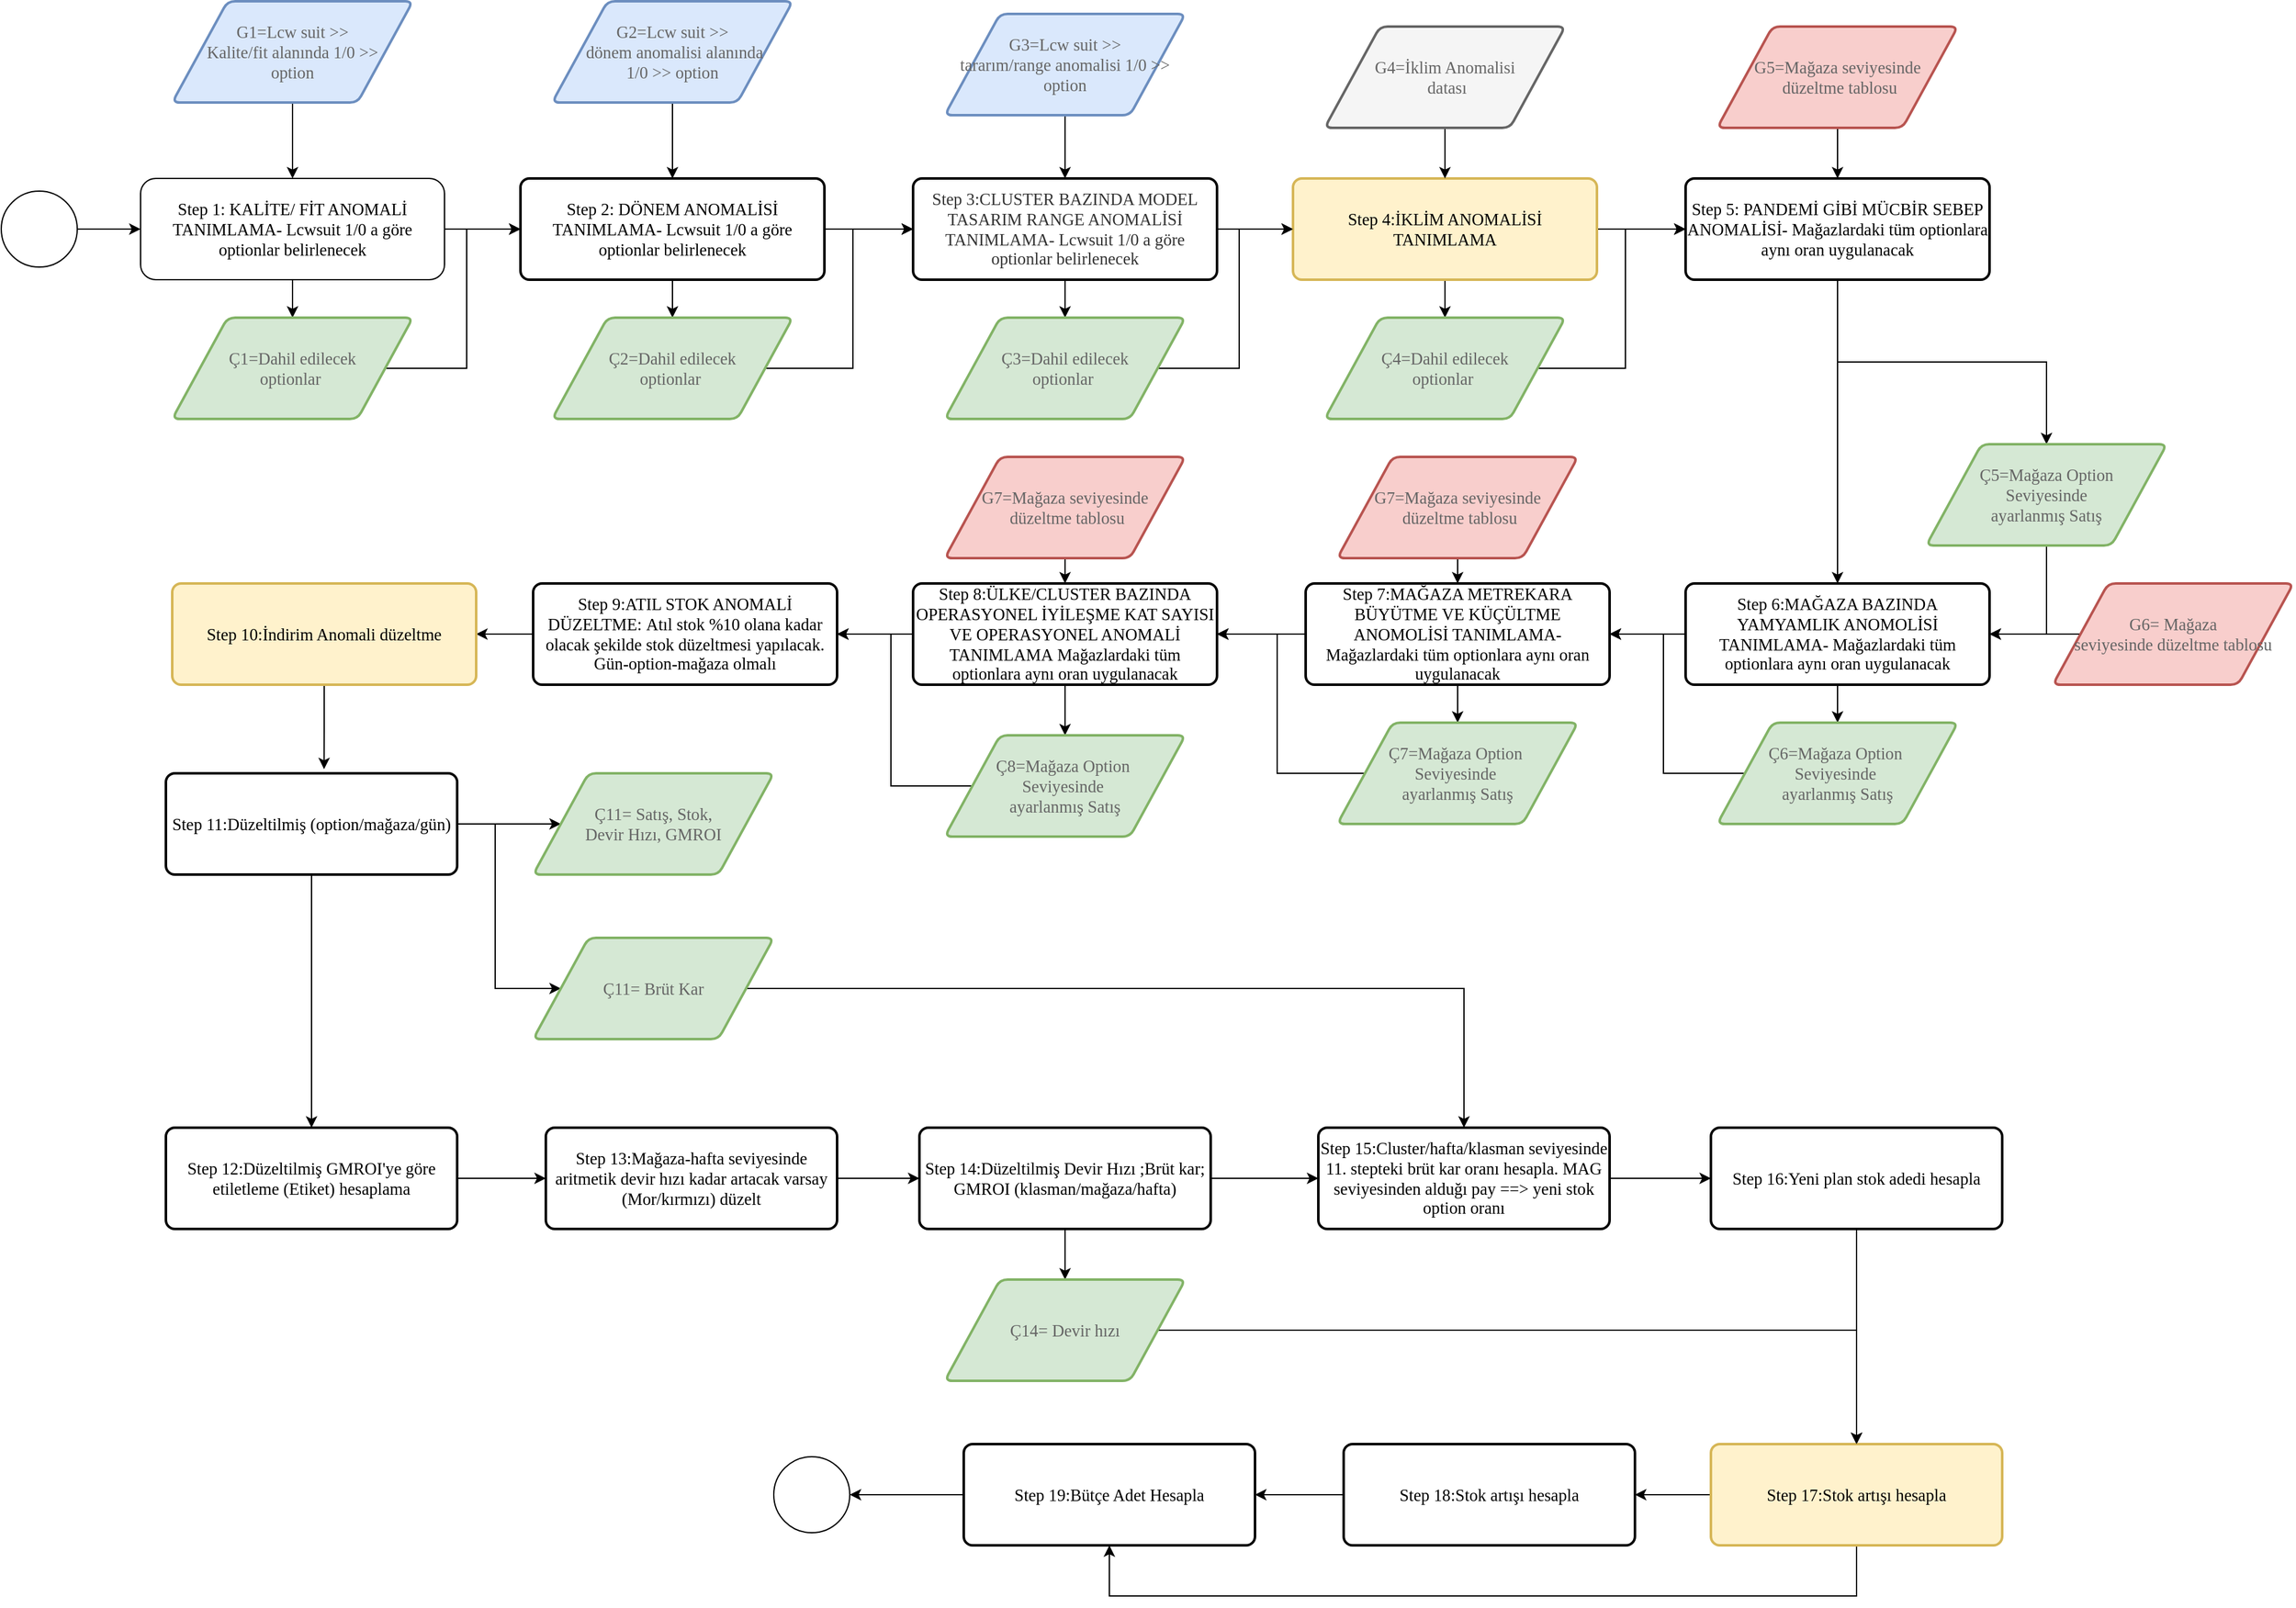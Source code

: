 <mxfile version="14.6.13" type="github">
  <diagram id="C5RBs43oDa-KdzZeNtuy" name="Page-1">
    <mxGraphModel dx="2370" dy="1270" grid="1" gridSize="10" guides="1" tooltips="1" connect="1" arrows="1" fold="1" page="1" pageScale="1" pageWidth="2200" pageHeight="1654" math="0" shadow="0">
      <root>
        <mxCell id="WIyWlLk6GJQsqaUBKTNV-0" />
        <mxCell id="WIyWlLk6GJQsqaUBKTNV-1" parent="WIyWlLk6GJQsqaUBKTNV-0" />
        <mxCell id="pCL9zzbg78--t3BGr4n--24" style="edgeStyle=orthogonalEdgeStyle;rounded=0;orthogonalLoop=1;jettySize=auto;html=1;" edge="1" parent="WIyWlLk6GJQsqaUBKTNV-1" source="WIyWlLk6GJQsqaUBKTNV-3" target="pCL9zzbg78--t3BGr4n--22">
          <mxGeometry relative="1" as="geometry" />
        </mxCell>
        <mxCell id="WIyWlLk6GJQsqaUBKTNV-3" value="&lt;span style=&quot;background-color: rgb(255 , 255 , 255)&quot;&gt;&lt;span style=&quot;font-family: &amp;#34;lt_regular&amp;#34; ; font-size: 10pt&quot;&gt;Step 1: KALİTE/ FİT ANOMALİ TANIMLAMA-&lt;/span&gt;&lt;span style=&quot;font-family: &amp;#34;noto_regular&amp;#34; ; font-size: 10pt&quot;&gt; Lcwsuit 1/0 a göre optionlar belirlenecek&lt;/span&gt;&lt;/span&gt;" style="rounded=1;whiteSpace=wrap;html=1;fontSize=12;glass=0;strokeWidth=1;shadow=0;" parent="WIyWlLk6GJQsqaUBKTNV-1" vertex="1">
          <mxGeometry x="120" y="160" width="240" height="80" as="geometry" />
        </mxCell>
        <mxCell id="pCL9zzbg78--t3BGr4n--32" style="edgeStyle=orthogonalEdgeStyle;rounded=0;orthogonalLoop=1;jettySize=auto;html=1;" edge="1" parent="WIyWlLk6GJQsqaUBKTNV-1" source="pCL9zzbg78--t3BGr4n--0" target="pCL9zzbg78--t3BGr4n--31">
          <mxGeometry relative="1" as="geometry" />
        </mxCell>
        <mxCell id="pCL9zzbg78--t3BGr4n--0" value="&lt;span style=&quot;background-color: rgb(255 , 255 , 255)&quot;&gt;&lt;span style=&quot;font-family: &amp;#34;lt_regular&amp;#34; ; font-size: 10pt&quot;&gt;Step 2: DÖNEM ANOMALİSİ TANIMLAMA-&lt;/span&gt;&lt;span style=&quot;font-family: &amp;#34;noto_regular&amp;#34; ; font-size: 10pt&quot;&gt; Lcwsuit 1/0 a göre optionlar belirlenece&lt;/span&gt;&lt;span style=&quot;font-family: &amp;#34;noto_regular&amp;#34; ; font-size: 10pt&quot;&gt;k&lt;/span&gt;&lt;/span&gt;" style="rounded=1;whiteSpace=wrap;html=1;absoluteArcSize=1;arcSize=14;strokeWidth=2;" vertex="1" parent="WIyWlLk6GJQsqaUBKTNV-1">
          <mxGeometry x="420" y="160" width="240" height="80" as="geometry" />
        </mxCell>
        <mxCell id="pCL9zzbg78--t3BGr4n--21" style="edgeStyle=orthogonalEdgeStyle;rounded=0;orthogonalLoop=1;jettySize=auto;html=1;" edge="1" parent="WIyWlLk6GJQsqaUBKTNV-1" source="pCL9zzbg78--t3BGr4n--1" target="WIyWlLk6GJQsqaUBKTNV-3">
          <mxGeometry relative="1" as="geometry" />
        </mxCell>
        <mxCell id="pCL9zzbg78--t3BGr4n--1" value="&lt;span style=&quot;font-family: &amp;#34;noto_regular&amp;#34; ; color: rgb(101 , 101 , 101) ; font-size: 10pt&quot;&gt;G1=Lcw suit &amp;gt;&amp;gt; &lt;br&gt;Kalite/fit alanında 1/0 &amp;gt;&amp;gt; &lt;br&gt;option&lt;/span&gt;" style="shape=parallelogram;html=1;strokeWidth=2;perimeter=parallelogramPerimeter;whiteSpace=wrap;rounded=1;arcSize=12;size=0.23;fillColor=#dae8fc;strokeColor=#6c8ebf;" vertex="1" parent="WIyWlLk6GJQsqaUBKTNV-1">
          <mxGeometry x="145" y="20" width="190" height="80" as="geometry" />
        </mxCell>
        <mxCell id="pCL9zzbg78--t3BGr4n--15" value="" style="edgeStyle=orthogonalEdgeStyle;rounded=0;orthogonalLoop=1;jettySize=auto;html=1;" edge="1" parent="WIyWlLk6GJQsqaUBKTNV-1" source="pCL9zzbg78--t3BGr4n--2" target="pCL9zzbg78--t3BGr4n--6">
          <mxGeometry relative="1" as="geometry" />
        </mxCell>
        <mxCell id="pCL9zzbg78--t3BGr4n--35" style="edgeStyle=orthogonalEdgeStyle;rounded=0;orthogonalLoop=1;jettySize=auto;html=1;" edge="1" parent="WIyWlLk6GJQsqaUBKTNV-1" source="pCL9zzbg78--t3BGr4n--2" target="pCL9zzbg78--t3BGr4n--34">
          <mxGeometry relative="1" as="geometry" />
        </mxCell>
        <mxCell id="pCL9zzbg78--t3BGr4n--2" value="&lt;font color=&quot;#333333&quot;&gt;&lt;span style=&quot;font-family: &amp;#34;lt_regular&amp;#34; ; font-size: 10pt&quot;&gt;Step 3:CLUSTER BAZINDA MODEL TASARIM RANGE ANOMALİSİ TANIMLAMA-&lt;/span&gt;&lt;span style=&quot;font-family: &amp;#34;noto_regular&amp;#34; ; font-size: 10pt&quot;&gt; Lcwsuit 1/0 a göre optionlar belirlenecek&lt;/span&gt;&lt;/font&gt;" style="rounded=1;whiteSpace=wrap;html=1;absoluteArcSize=1;arcSize=14;strokeWidth=2;" vertex="1" parent="WIyWlLk6GJQsqaUBKTNV-1">
          <mxGeometry x="730" y="160" width="240" height="80" as="geometry" />
        </mxCell>
        <mxCell id="pCL9zzbg78--t3BGr4n--4" value="" style="endArrow=classic;html=1;exitX=1;exitY=0.5;exitDx=0;exitDy=0;entryX=0;entryY=0.5;entryDx=0;entryDy=0;exitPerimeter=0;" edge="1" parent="WIyWlLk6GJQsqaUBKTNV-1" source="pCL9zzbg78--t3BGr4n--0" target="pCL9zzbg78--t3BGr4n--2">
          <mxGeometry width="50" height="50" relative="1" as="geometry">
            <mxPoint x="390" y="410" as="sourcePoint" />
            <mxPoint x="440" y="360" as="targetPoint" />
          </mxGeometry>
        </mxCell>
        <mxCell id="pCL9zzbg78--t3BGr4n--5" value="" style="endArrow=classic;html=1;exitX=1;exitY=0.5;exitDx=0;exitDy=0;entryX=0;entryY=0.5;entryDx=0;entryDy=0;" edge="1" parent="WIyWlLk6GJQsqaUBKTNV-1" source="WIyWlLk6GJQsqaUBKTNV-3" target="pCL9zzbg78--t3BGr4n--0">
          <mxGeometry width="50" height="50" relative="1" as="geometry">
            <mxPoint x="390" y="410" as="sourcePoint" />
            <mxPoint x="278" y="200" as="targetPoint" />
          </mxGeometry>
        </mxCell>
        <mxCell id="pCL9zzbg78--t3BGr4n--20" style="edgeStyle=orthogonalEdgeStyle;rounded=0;orthogonalLoop=1;jettySize=auto;html=1;entryX=0;entryY=0.5;entryDx=0;entryDy=0;" edge="1" parent="WIyWlLk6GJQsqaUBKTNV-1" source="pCL9zzbg78--t3BGr4n--6" target="pCL9zzbg78--t3BGr4n--7">
          <mxGeometry relative="1" as="geometry" />
        </mxCell>
        <mxCell id="pCL9zzbg78--t3BGr4n--40" style="edgeStyle=orthogonalEdgeStyle;rounded=0;orthogonalLoop=1;jettySize=auto;html=1;" edge="1" parent="WIyWlLk6GJQsqaUBKTNV-1" source="pCL9zzbg78--t3BGr4n--6" target="pCL9zzbg78--t3BGr4n--39">
          <mxGeometry relative="1" as="geometry" />
        </mxCell>
        <mxCell id="pCL9zzbg78--t3BGr4n--6" value="&lt;span style=&quot;font-family: &amp;#34;lt_regular&amp;#34; ; font-size: 10pt&quot;&gt;Step 4:İKLİM ANOMALİSİ TANIMLAMA&lt;/span&gt;" style="rounded=1;whiteSpace=wrap;html=1;absoluteArcSize=1;arcSize=14;strokeWidth=2;fillColor=#fff2cc;strokeColor=#d6b656;" vertex="1" parent="WIyWlLk6GJQsqaUBKTNV-1">
          <mxGeometry x="1030" y="160" width="240" height="80" as="geometry" />
        </mxCell>
        <mxCell id="pCL9zzbg78--t3BGr4n--43" style="edgeStyle=orthogonalEdgeStyle;rounded=0;orthogonalLoop=1;jettySize=auto;html=1;" edge="1" parent="WIyWlLk6GJQsqaUBKTNV-1" source="pCL9zzbg78--t3BGr4n--7" target="pCL9zzbg78--t3BGr4n--42">
          <mxGeometry relative="1" as="geometry" />
        </mxCell>
        <mxCell id="pCL9zzbg78--t3BGr4n--45" style="edgeStyle=orthogonalEdgeStyle;rounded=0;orthogonalLoop=1;jettySize=auto;html=1;exitX=0.5;exitY=1;exitDx=0;exitDy=0;" edge="1" parent="WIyWlLk6GJQsqaUBKTNV-1" source="pCL9zzbg78--t3BGr4n--7" target="pCL9zzbg78--t3BGr4n--8">
          <mxGeometry relative="1" as="geometry">
            <Array as="points" />
          </mxGeometry>
        </mxCell>
        <mxCell id="pCL9zzbg78--t3BGr4n--7" value="&lt;span style=&quot;font-family: &amp;#34;lt_regular&amp;#34; ; font-size: 10pt&quot;&gt;Step 5: PANDEMİ GİBİ MÜCBİR SEBEP ANOMALİSİ-&lt;/span&gt;&lt;span style=&quot;font-family: &amp;#34;noto_regular&amp;#34; ; font-size: 10pt&quot;&gt; Mağazlardaki tüm optionlara aynı oran uygulanacak&lt;/span&gt;" style="rounded=1;whiteSpace=wrap;html=1;absoluteArcSize=1;arcSize=14;strokeWidth=2;" vertex="1" parent="WIyWlLk6GJQsqaUBKTNV-1">
          <mxGeometry x="1340" y="160" width="240" height="80" as="geometry" />
        </mxCell>
        <mxCell id="pCL9zzbg78--t3BGr4n--49" style="edgeStyle=orthogonalEdgeStyle;rounded=0;orthogonalLoop=1;jettySize=auto;html=1;entryX=1;entryY=0.5;entryDx=0;entryDy=0;" edge="1" parent="WIyWlLk6GJQsqaUBKTNV-1" source="pCL9zzbg78--t3BGr4n--8" target="pCL9zzbg78--t3BGr4n--9">
          <mxGeometry relative="1" as="geometry" />
        </mxCell>
        <mxCell id="pCL9zzbg78--t3BGr4n--64" style="edgeStyle=orthogonalEdgeStyle;rounded=0;orthogonalLoop=1;jettySize=auto;html=1;entryX=0.5;entryY=0;entryDx=0;entryDy=0;" edge="1" parent="WIyWlLk6GJQsqaUBKTNV-1" source="pCL9zzbg78--t3BGr4n--8" target="pCL9zzbg78--t3BGr4n--53">
          <mxGeometry relative="1" as="geometry" />
        </mxCell>
        <mxCell id="pCL9zzbg78--t3BGr4n--8" value="&lt;span style=&quot;font-family: &amp;#34;lt_regular&amp;#34; ; font-size: 10pt&quot;&gt;Step 6:MAĞAZA BAZINDA YAMYAMLIK ANOMOLİSİ  TANIMLAMA-&lt;/span&gt;&lt;span style=&quot;font-family: &amp;#34;noto_regular&amp;#34; ; font-size: 10pt&quot;&gt; Mağazlardaki tüm optionlara aynı oran uygulanacak&lt;/span&gt;" style="rounded=1;whiteSpace=wrap;html=1;absoluteArcSize=1;arcSize=14;strokeWidth=2;" vertex="1" parent="WIyWlLk6GJQsqaUBKTNV-1">
          <mxGeometry x="1340" y="480" width="240" height="80" as="geometry" />
        </mxCell>
        <mxCell id="pCL9zzbg78--t3BGr4n--50" style="edgeStyle=orthogonalEdgeStyle;rounded=0;orthogonalLoop=1;jettySize=auto;html=1;entryX=1;entryY=0.5;entryDx=0;entryDy=0;" edge="1" parent="WIyWlLk6GJQsqaUBKTNV-1" source="pCL9zzbg78--t3BGr4n--9" target="pCL9zzbg78--t3BGr4n--10">
          <mxGeometry relative="1" as="geometry" />
        </mxCell>
        <mxCell id="pCL9zzbg78--t3BGr4n--67" style="edgeStyle=orthogonalEdgeStyle;rounded=0;orthogonalLoop=1;jettySize=auto;html=1;entryX=0.5;entryY=0;entryDx=0;entryDy=0;" edge="1" parent="WIyWlLk6GJQsqaUBKTNV-1" source="pCL9zzbg78--t3BGr4n--9" target="pCL9zzbg78--t3BGr4n--54">
          <mxGeometry relative="1" as="geometry" />
        </mxCell>
        <mxCell id="pCL9zzbg78--t3BGr4n--9" value="&lt;span style=&quot;font-family: &amp;#34;lt_regular&amp;#34; ; font-size: 10pt&quot;&gt;Step 7:MAĞAZA METREKARA BÜYÜTME VE KÜÇÜLTME ANOMOLİSİ TANIMLAMA-&lt;/span&gt;&lt;span style=&quot;font-family: &amp;#34;noto_regular&amp;#34; ; font-size: 10pt&quot;&gt; Mağazlardaki tüm optionlara aynı oran uygulanacak&lt;/span&gt;" style="rounded=1;whiteSpace=wrap;html=1;absoluteArcSize=1;arcSize=14;strokeWidth=2;" vertex="1" parent="WIyWlLk6GJQsqaUBKTNV-1">
          <mxGeometry x="1040" y="480" width="240" height="80" as="geometry" />
        </mxCell>
        <mxCell id="pCL9zzbg78--t3BGr4n--51" style="edgeStyle=orthogonalEdgeStyle;rounded=0;orthogonalLoop=1;jettySize=auto;html=1;entryX=1;entryY=0.5;entryDx=0;entryDy=0;" edge="1" parent="WIyWlLk6GJQsqaUBKTNV-1" source="pCL9zzbg78--t3BGr4n--10" target="pCL9zzbg78--t3BGr4n--11">
          <mxGeometry relative="1" as="geometry" />
        </mxCell>
        <mxCell id="pCL9zzbg78--t3BGr4n--69" style="edgeStyle=orthogonalEdgeStyle;rounded=0;orthogonalLoop=1;jettySize=auto;html=1;entryX=0.5;entryY=0;entryDx=0;entryDy=0;" edge="1" parent="WIyWlLk6GJQsqaUBKTNV-1" source="pCL9zzbg78--t3BGr4n--10" target="pCL9zzbg78--t3BGr4n--57">
          <mxGeometry relative="1" as="geometry" />
        </mxCell>
        <mxCell id="pCL9zzbg78--t3BGr4n--10" value="&lt;span style=&quot;font-family: &amp;#34;lt_regular&amp;#34; ; font-size: 10pt&quot;&gt;Step 8:ÜLKE/CLUSTER BAZINDA OPERASYONEL İYİLEŞME KAT SAYISI VE OPERASYONEL ANOMALİ TANIMLAMA&lt;/span&gt;&lt;span style=&quot;font-family: &amp;#34;noto_regular&amp;#34; ; font-size: 10pt&quot;&gt; Mağazlardaki tüm optionlara aynı oran uygulanacak&lt;/span&gt;" style="rounded=1;whiteSpace=wrap;html=1;absoluteArcSize=1;arcSize=14;strokeWidth=2;" vertex="1" parent="WIyWlLk6GJQsqaUBKTNV-1">
          <mxGeometry x="730" y="480" width="240" height="80" as="geometry" />
        </mxCell>
        <mxCell id="pCL9zzbg78--t3BGr4n--52" style="edgeStyle=orthogonalEdgeStyle;rounded=0;orthogonalLoop=1;jettySize=auto;html=1;entryX=1;entryY=0.5;entryDx=0;entryDy=0;" edge="1" parent="WIyWlLk6GJQsqaUBKTNV-1" source="pCL9zzbg78--t3BGr4n--11" target="pCL9zzbg78--t3BGr4n--12">
          <mxGeometry relative="1" as="geometry" />
        </mxCell>
        <mxCell id="pCL9zzbg78--t3BGr4n--11" value="&lt;span style=&quot;font-family: &amp;#34;lt_regular&amp;#34; ; font-size: 10pt&quot;&gt;Step 9:&lt;/span&gt;&lt;span style=&quot;font-family: &amp;#34;lt_regular&amp;#34; , &amp;#34;noto_regular&amp;#34; ; font-size: 10pt&quot;&gt;ATIL STOK ANOMALİ DÜZELTME: &lt;/span&gt;&lt;span style=&quot;font-family: &amp;#34;noto_regular&amp;#34; ; font-size: 10pt&quot;&gt;Atıl stok %10 olana kadar olacak şekilde stok düzeltmesi yapılacak. Gün-option-mağaza olmalı&lt;/span&gt;" style="rounded=1;whiteSpace=wrap;html=1;absoluteArcSize=1;arcSize=14;strokeWidth=2;" vertex="1" parent="WIyWlLk6GJQsqaUBKTNV-1">
          <mxGeometry x="430" y="480" width="240" height="80" as="geometry" />
        </mxCell>
        <mxCell id="pCL9zzbg78--t3BGr4n--71" style="edgeStyle=orthogonalEdgeStyle;rounded=0;orthogonalLoop=1;jettySize=auto;html=1;entryX=0.543;entryY=-0.041;entryDx=0;entryDy=0;entryPerimeter=0;" edge="1" parent="WIyWlLk6GJQsqaUBKTNV-1" source="pCL9zzbg78--t3BGr4n--12" target="pCL9zzbg78--t3BGr4n--13">
          <mxGeometry relative="1" as="geometry" />
        </mxCell>
        <mxCell id="pCL9zzbg78--t3BGr4n--12" value="&lt;span style=&quot;font-family: &amp;#34;lt_regular&amp;#34; ; font-size: 10pt&quot;&gt;Step 10:&lt;/span&gt;&lt;span style=&quot;font-family: &amp;#34;lt_regular&amp;#34; , &amp;#34;lt_regular&amp;#34; , &amp;#34;noto_regular&amp;#34; , &amp;#34;noto_regular&amp;#34; ; font-size: 10pt&quot;&gt;İndirim Anomali düzeltme&lt;/span&gt;" style="rounded=1;whiteSpace=wrap;html=1;absoluteArcSize=1;arcSize=14;strokeWidth=2;fillColor=#fff2cc;strokeColor=#d6b656;" vertex="1" parent="WIyWlLk6GJQsqaUBKTNV-1">
          <mxGeometry x="145" y="480" width="240" height="80" as="geometry" />
        </mxCell>
        <mxCell id="pCL9zzbg78--t3BGr4n--75" style="edgeStyle=orthogonalEdgeStyle;rounded=0;orthogonalLoop=1;jettySize=auto;html=1;entryX=0;entryY=0.5;entryDx=0;entryDy=0;" edge="1" parent="WIyWlLk6GJQsqaUBKTNV-1" source="pCL9zzbg78--t3BGr4n--13" target="pCL9zzbg78--t3BGr4n--72">
          <mxGeometry relative="1" as="geometry" />
        </mxCell>
        <mxCell id="pCL9zzbg78--t3BGr4n--76" style="edgeStyle=orthogonalEdgeStyle;rounded=0;orthogonalLoop=1;jettySize=auto;html=1;entryX=0;entryY=0.5;entryDx=0;entryDy=0;" edge="1" parent="WIyWlLk6GJQsqaUBKTNV-1" source="pCL9zzbg78--t3BGr4n--13" target="pCL9zzbg78--t3BGr4n--73">
          <mxGeometry relative="1" as="geometry">
            <Array as="points">
              <mxPoint x="400" y="670" />
              <mxPoint x="400" y="800" />
            </Array>
          </mxGeometry>
        </mxCell>
        <mxCell id="pCL9zzbg78--t3BGr4n--77" style="edgeStyle=orthogonalEdgeStyle;rounded=0;orthogonalLoop=1;jettySize=auto;html=1;entryX=0.5;entryY=0;entryDx=0;entryDy=0;" edge="1" parent="WIyWlLk6GJQsqaUBKTNV-1" source="pCL9zzbg78--t3BGr4n--13" target="pCL9zzbg78--t3BGr4n--74">
          <mxGeometry relative="1" as="geometry" />
        </mxCell>
        <mxCell id="pCL9zzbg78--t3BGr4n--13" value="&lt;font face=&quot;lt_regular&quot;&gt;&lt;span style=&quot;font-size: 13.333px&quot;&gt;Step 11:Düzeltilmiş (option/mağaza/gün)&lt;/span&gt;&lt;/font&gt;" style="rounded=1;whiteSpace=wrap;html=1;absoluteArcSize=1;arcSize=14;strokeWidth=2;" vertex="1" parent="WIyWlLk6GJQsqaUBKTNV-1">
          <mxGeometry x="140" y="630" width="230" height="80" as="geometry" />
        </mxCell>
        <mxCell id="pCL9zzbg78--t3BGr4n--16" value="" style="verticalLabelPosition=bottom;verticalAlign=top;html=1;shape=mxgraph.flowchart.on-page_reference;" vertex="1" parent="WIyWlLk6GJQsqaUBKTNV-1">
          <mxGeometry x="620" y="1170" width="60" height="60" as="geometry" />
        </mxCell>
        <mxCell id="pCL9zzbg78--t3BGr4n--19" style="edgeStyle=orthogonalEdgeStyle;rounded=0;orthogonalLoop=1;jettySize=auto;html=1;" edge="1" parent="WIyWlLk6GJQsqaUBKTNV-1" source="pCL9zzbg78--t3BGr4n--18" target="WIyWlLk6GJQsqaUBKTNV-3">
          <mxGeometry relative="1" as="geometry" />
        </mxCell>
        <mxCell id="pCL9zzbg78--t3BGr4n--18" value="" style="verticalLabelPosition=bottom;verticalAlign=top;html=1;shape=mxgraph.flowchart.on-page_reference;" vertex="1" parent="WIyWlLk6GJQsqaUBKTNV-1">
          <mxGeometry x="10" y="170" width="60" height="60" as="geometry" />
        </mxCell>
        <mxCell id="pCL9zzbg78--t3BGr4n--23" style="edgeStyle=orthogonalEdgeStyle;rounded=0;orthogonalLoop=1;jettySize=auto;html=1;entryX=0;entryY=0.5;entryDx=0;entryDy=0;" edge="1" parent="WIyWlLk6GJQsqaUBKTNV-1" source="pCL9zzbg78--t3BGr4n--22" target="pCL9zzbg78--t3BGr4n--0">
          <mxGeometry relative="1" as="geometry">
            <mxPoint x="540" y="250" as="targetPoint" />
          </mxGeometry>
        </mxCell>
        <mxCell id="pCL9zzbg78--t3BGr4n--22" value="&lt;span style=&quot;font-family: &amp;#34;noto_regular&amp;#34; ; color: rgb(101 , 101 , 101) ; font-size: 10pt&quot;&gt;Ç1=Dahil edilecek &lt;br&gt;optionlar&amp;nbsp;&lt;/span&gt;" style="shape=parallelogram;html=1;strokeWidth=2;perimeter=parallelogramPerimeter;whiteSpace=wrap;rounded=1;arcSize=12;size=0.23;fillColor=#d5e8d4;strokeColor=#82b366;" vertex="1" parent="WIyWlLk6GJQsqaUBKTNV-1">
          <mxGeometry x="145" y="270" width="190" height="80" as="geometry" />
        </mxCell>
        <mxCell id="pCL9zzbg78--t3BGr4n--27" style="edgeStyle=orthogonalEdgeStyle;rounded=0;orthogonalLoop=1;jettySize=auto;html=1;entryX=0.5;entryY=0;entryDx=0;entryDy=0;" edge="1" parent="WIyWlLk6GJQsqaUBKTNV-1" source="pCL9zzbg78--t3BGr4n--25" target="pCL9zzbg78--t3BGr4n--0">
          <mxGeometry relative="1" as="geometry" />
        </mxCell>
        <mxCell id="pCL9zzbg78--t3BGr4n--25" value="&lt;span style=&quot;font-family: &amp;#34;noto_regular&amp;#34; ; color: rgb(101 , 101 , 101) ; font-size: 10pt&quot;&gt;G2=Lcw suit &amp;gt;&amp;gt;&lt;br&gt;&amp;nbsp;dönem anomalisi alanında &lt;br&gt;1/0 &amp;gt;&amp;gt; option&lt;/span&gt;" style="shape=parallelogram;html=1;strokeWidth=2;perimeter=parallelogramPerimeter;whiteSpace=wrap;rounded=1;arcSize=12;size=0.23;fillColor=#dae8fc;strokeColor=#6c8ebf;" vertex="1" parent="WIyWlLk6GJQsqaUBKTNV-1">
          <mxGeometry x="445" y="20" width="190" height="80" as="geometry" />
        </mxCell>
        <mxCell id="pCL9zzbg78--t3BGr4n--28" style="edgeStyle=orthogonalEdgeStyle;rounded=0;orthogonalLoop=1;jettySize=auto;html=1;entryX=0.5;entryY=0;entryDx=0;entryDy=0;" edge="1" parent="WIyWlLk6GJQsqaUBKTNV-1" source="pCL9zzbg78--t3BGr4n--26" target="pCL9zzbg78--t3BGr4n--2">
          <mxGeometry relative="1" as="geometry" />
        </mxCell>
        <mxCell id="pCL9zzbg78--t3BGr4n--26" value="&lt;span style=&quot;font-family: &amp;#34;noto_regular&amp;#34; ; color: rgb(101 , 101 , 101) ; font-size: 10pt&quot;&gt;G3=Lcw suit &amp;gt;&amp;gt; &lt;br&gt;tararım/range anomalisi 1/0 &amp;gt;&amp;gt; option&lt;/span&gt;" style="shape=parallelogram;html=1;strokeWidth=2;perimeter=parallelogramPerimeter;whiteSpace=wrap;rounded=1;arcSize=12;size=0.23;fillColor=#dae8fc;strokeColor=#6c8ebf;" vertex="1" parent="WIyWlLk6GJQsqaUBKTNV-1">
          <mxGeometry x="755" y="30" width="190" height="80" as="geometry" />
        </mxCell>
        <mxCell id="pCL9zzbg78--t3BGr4n--37" style="edgeStyle=orthogonalEdgeStyle;rounded=0;orthogonalLoop=1;jettySize=auto;html=1;" edge="1" parent="WIyWlLk6GJQsqaUBKTNV-1" source="pCL9zzbg78--t3BGr4n--29" target="pCL9zzbg78--t3BGr4n--6">
          <mxGeometry relative="1" as="geometry" />
        </mxCell>
        <mxCell id="pCL9zzbg78--t3BGr4n--29" value="&lt;span style=&quot;font-family: &amp;#34;noto_regular&amp;#34; ; color: rgb(101 , 101 , 101) ; font-size: 10pt&quot;&gt;G4=İklim Anomalisi&lt;br&gt;&amp;nbsp;datası&lt;/span&gt;" style="shape=parallelogram;html=1;strokeWidth=2;perimeter=parallelogramPerimeter;whiteSpace=wrap;rounded=1;arcSize=12;size=0.23;fillColor=#f5f5f5;strokeColor=#666666;fontColor=#333333;" vertex="1" parent="WIyWlLk6GJQsqaUBKTNV-1">
          <mxGeometry x="1055" y="40" width="190" height="80" as="geometry" />
        </mxCell>
        <mxCell id="pCL9zzbg78--t3BGr4n--38" style="edgeStyle=orthogonalEdgeStyle;rounded=0;orthogonalLoop=1;jettySize=auto;html=1;" edge="1" parent="WIyWlLk6GJQsqaUBKTNV-1" source="pCL9zzbg78--t3BGr4n--30" target="pCL9zzbg78--t3BGr4n--7">
          <mxGeometry relative="1" as="geometry" />
        </mxCell>
        <mxCell id="pCL9zzbg78--t3BGr4n--30" value="&lt;span style=&quot;font-family: &amp;#34;noto_regular&amp;#34; ; color: rgb(101 , 101 , 101) ; font-size: 10pt&quot;&gt;G5=Mağaza seviyesinde&lt;br&gt;&amp;nbsp;düzeltme tablosu&lt;/span&gt;" style="shape=parallelogram;html=1;strokeWidth=2;perimeter=parallelogramPerimeter;whiteSpace=wrap;rounded=1;arcSize=12;size=0.23;fillColor=#f8cecc;strokeColor=#b85450;" vertex="1" parent="WIyWlLk6GJQsqaUBKTNV-1">
          <mxGeometry x="1365" y="40" width="190" height="80" as="geometry" />
        </mxCell>
        <mxCell id="pCL9zzbg78--t3BGr4n--33" style="edgeStyle=orthogonalEdgeStyle;rounded=0;orthogonalLoop=1;jettySize=auto;html=1;entryX=0;entryY=0.5;entryDx=0;entryDy=0;" edge="1" parent="WIyWlLk6GJQsqaUBKTNV-1" source="pCL9zzbg78--t3BGr4n--31" target="pCL9zzbg78--t3BGr4n--2">
          <mxGeometry relative="1" as="geometry" />
        </mxCell>
        <mxCell id="pCL9zzbg78--t3BGr4n--31" value="&lt;span style=&quot;font-family: &amp;#34;noto_regular&amp;#34; ; color: rgb(101 , 101 , 101) ; font-size: 10pt&quot;&gt;Ç2=Dahil edilecek &lt;br&gt;optionlar&amp;nbsp;&lt;/span&gt;" style="shape=parallelogram;html=1;strokeWidth=2;perimeter=parallelogramPerimeter;whiteSpace=wrap;rounded=1;arcSize=12;size=0.23;fillColor=#d5e8d4;strokeColor=#82b366;" vertex="1" parent="WIyWlLk6GJQsqaUBKTNV-1">
          <mxGeometry x="445" y="270" width="190" height="80" as="geometry" />
        </mxCell>
        <mxCell id="pCL9zzbg78--t3BGr4n--36" style="edgeStyle=orthogonalEdgeStyle;rounded=0;orthogonalLoop=1;jettySize=auto;html=1;entryX=0;entryY=0.5;entryDx=0;entryDy=0;" edge="1" parent="WIyWlLk6GJQsqaUBKTNV-1" source="pCL9zzbg78--t3BGr4n--34" target="pCL9zzbg78--t3BGr4n--6">
          <mxGeometry relative="1" as="geometry" />
        </mxCell>
        <mxCell id="pCL9zzbg78--t3BGr4n--34" value="&lt;span style=&quot;font-family: &amp;#34;noto_regular&amp;#34; ; color: rgb(101 , 101 , 101) ; font-size: 10pt&quot;&gt;Ç3=Dahil edilecek &lt;br&gt;optionlar&amp;nbsp;&lt;/span&gt;" style="shape=parallelogram;html=1;strokeWidth=2;perimeter=parallelogramPerimeter;whiteSpace=wrap;rounded=1;arcSize=12;size=0.23;fillColor=#d5e8d4;strokeColor=#82b366;" vertex="1" parent="WIyWlLk6GJQsqaUBKTNV-1">
          <mxGeometry x="755" y="270" width="190" height="80" as="geometry" />
        </mxCell>
        <mxCell id="pCL9zzbg78--t3BGr4n--41" style="edgeStyle=orthogonalEdgeStyle;rounded=0;orthogonalLoop=1;jettySize=auto;html=1;entryX=0;entryY=0.5;entryDx=0;entryDy=0;" edge="1" parent="WIyWlLk6GJQsqaUBKTNV-1" source="pCL9zzbg78--t3BGr4n--39" target="pCL9zzbg78--t3BGr4n--7">
          <mxGeometry relative="1" as="geometry">
            <mxPoint x="1310.0" y="210" as="targetPoint" />
          </mxGeometry>
        </mxCell>
        <mxCell id="pCL9zzbg78--t3BGr4n--39" value="&lt;span style=&quot;font-family: &amp;#34;noto_regular&amp;#34; ; color: rgb(101 , 101 , 101) ; font-size: 10pt&quot;&gt;Ç4=Dahil edilecek &lt;br&gt;optionlar&amp;nbsp;&lt;/span&gt;" style="shape=parallelogram;html=1;strokeWidth=2;perimeter=parallelogramPerimeter;whiteSpace=wrap;rounded=1;arcSize=12;size=0.23;fillColor=#d5e8d4;strokeColor=#82b366;" vertex="1" parent="WIyWlLk6GJQsqaUBKTNV-1">
          <mxGeometry x="1055" y="270" width="190" height="80" as="geometry" />
        </mxCell>
        <mxCell id="pCL9zzbg78--t3BGr4n--47" style="edgeStyle=orthogonalEdgeStyle;rounded=0;orthogonalLoop=1;jettySize=auto;html=1;entryX=1;entryY=0.5;entryDx=0;entryDy=0;" edge="1" parent="WIyWlLk6GJQsqaUBKTNV-1" source="pCL9zzbg78--t3BGr4n--42" target="pCL9zzbg78--t3BGr4n--8">
          <mxGeometry relative="1" as="geometry" />
        </mxCell>
        <mxCell id="pCL9zzbg78--t3BGr4n--42" value="&lt;span style=&quot;font-family: &amp;#34;noto_regular&amp;#34; ; color: rgb(101 , 101 , 101) ; font-size: 10pt&quot;&gt;Ç5=&lt;/span&gt;&lt;span style=&quot;font-family: &amp;#34;noto_regular&amp;#34; ; color: rgb(101 , 101 , 101) ; font-size: 10pt&quot;&gt;Mağaza Option &lt;br&gt;Seviyesinde &lt;br&gt;ayarlanmış Satış&lt;/span&gt;" style="shape=parallelogram;html=1;strokeWidth=2;perimeter=parallelogramPerimeter;whiteSpace=wrap;rounded=1;arcSize=12;size=0.23;fillColor=#d5e8d4;strokeColor=#82b366;" vertex="1" parent="WIyWlLk6GJQsqaUBKTNV-1">
          <mxGeometry x="1530" y="370" width="190" height="80" as="geometry" />
        </mxCell>
        <mxCell id="pCL9zzbg78--t3BGr4n--48" style="edgeStyle=orthogonalEdgeStyle;rounded=0;orthogonalLoop=1;jettySize=auto;html=1;" edge="1" parent="WIyWlLk6GJQsqaUBKTNV-1" source="pCL9zzbg78--t3BGr4n--46" target="pCL9zzbg78--t3BGr4n--8">
          <mxGeometry relative="1" as="geometry" />
        </mxCell>
        <mxCell id="pCL9zzbg78--t3BGr4n--46" value="&lt;span style=&quot;font-family: &amp;#34;noto_regular&amp;#34; ; color: rgb(101 , 101 , 101) ; font-size: 10pt&quot;&gt;G6= Mağaza &lt;br&gt;seviyesinde düzeltme tablosu&lt;/span&gt;" style="shape=parallelogram;html=1;strokeWidth=2;perimeter=parallelogramPerimeter;whiteSpace=wrap;rounded=1;arcSize=12;size=0.23;fillColor=#f8cecc;strokeColor=#b85450;" vertex="1" parent="WIyWlLk6GJQsqaUBKTNV-1">
          <mxGeometry x="1630" y="480" width="190" height="80" as="geometry" />
        </mxCell>
        <mxCell id="pCL9zzbg78--t3BGr4n--66" style="edgeStyle=orthogonalEdgeStyle;rounded=0;orthogonalLoop=1;jettySize=auto;html=1;entryX=1;entryY=0.5;entryDx=0;entryDy=0;" edge="1" parent="WIyWlLk6GJQsqaUBKTNV-1" source="pCL9zzbg78--t3BGr4n--53" target="pCL9zzbg78--t3BGr4n--9">
          <mxGeometry relative="1" as="geometry" />
        </mxCell>
        <mxCell id="pCL9zzbg78--t3BGr4n--53" value="&lt;span style=&quot;font-family: &amp;#34;noto_regular&amp;#34; ; color: rgb(101 , 101 , 101) ; font-size: 10pt&quot;&gt;Ç6=&lt;/span&gt;&lt;span style=&quot;font-family: &amp;#34;noto_regular&amp;#34; ; color: rgb(101 , 101 , 101) ; font-size: 10pt&quot;&gt;Mağaza Option&amp;nbsp;&lt;br&gt;Seviyesinde&amp;nbsp;&lt;br&gt;ayarlanmış Satış&lt;/span&gt;" style="shape=parallelogram;html=1;strokeWidth=2;perimeter=parallelogramPerimeter;whiteSpace=wrap;rounded=1;arcSize=12;size=0.23;fillColor=#d5e8d4;strokeColor=#82b366;" vertex="1" parent="WIyWlLk6GJQsqaUBKTNV-1">
          <mxGeometry x="1365" y="590" width="190" height="80" as="geometry" />
        </mxCell>
        <mxCell id="pCL9zzbg78--t3BGr4n--68" style="edgeStyle=orthogonalEdgeStyle;rounded=0;orthogonalLoop=1;jettySize=auto;html=1;entryX=1;entryY=0.5;entryDx=0;entryDy=0;" edge="1" parent="WIyWlLk6GJQsqaUBKTNV-1" source="pCL9zzbg78--t3BGr4n--54" target="pCL9zzbg78--t3BGr4n--10">
          <mxGeometry relative="1" as="geometry" />
        </mxCell>
        <mxCell id="pCL9zzbg78--t3BGr4n--54" value="&lt;span style=&quot;font-family: &amp;#34;noto_regular&amp;#34; ; color: rgb(101 , 101 , 101) ; font-size: 10pt&quot;&gt;Ç7=&lt;/span&gt;&lt;span style=&quot;font-family: &amp;#34;noto_regular&amp;#34; ; color: rgb(101 , 101 , 101) ; font-size: 10pt&quot;&gt;Mağaza Option&amp;nbsp;&lt;br&gt;Seviyesinde&amp;nbsp;&lt;br&gt;ayarlanmış Satış&lt;/span&gt;" style="shape=parallelogram;html=1;strokeWidth=2;perimeter=parallelogramPerimeter;whiteSpace=wrap;rounded=1;arcSize=12;size=0.23;fillColor=#d5e8d4;strokeColor=#82b366;" vertex="1" parent="WIyWlLk6GJQsqaUBKTNV-1">
          <mxGeometry x="1065" y="590" width="190" height="80" as="geometry" />
        </mxCell>
        <mxCell id="pCL9zzbg78--t3BGr4n--70" style="edgeStyle=orthogonalEdgeStyle;rounded=0;orthogonalLoop=1;jettySize=auto;html=1;entryX=1;entryY=0.5;entryDx=0;entryDy=0;" edge="1" parent="WIyWlLk6GJQsqaUBKTNV-1" source="pCL9zzbg78--t3BGr4n--57" target="pCL9zzbg78--t3BGr4n--11">
          <mxGeometry relative="1" as="geometry" />
        </mxCell>
        <mxCell id="pCL9zzbg78--t3BGr4n--57" value="&lt;span style=&quot;font-family: &amp;#34;noto_regular&amp;#34; ; color: rgb(101 , 101 , 101) ; font-size: 10pt&quot;&gt;Ç8=&lt;/span&gt;&lt;span style=&quot;font-family: &amp;#34;noto_regular&amp;#34; ; color: rgb(101 , 101 , 101) ; font-size: 10pt&quot;&gt;Mağaza Option&amp;nbsp;&lt;br&gt;Seviyesinde&amp;nbsp;&lt;br&gt;ayarlanmış Satış&lt;/span&gt;" style="shape=parallelogram;html=1;strokeWidth=2;perimeter=parallelogramPerimeter;whiteSpace=wrap;rounded=1;arcSize=12;size=0.23;fillColor=#d5e8d4;strokeColor=#82b366;" vertex="1" parent="WIyWlLk6GJQsqaUBKTNV-1">
          <mxGeometry x="755" y="600" width="190" height="80" as="geometry" />
        </mxCell>
        <mxCell id="pCL9zzbg78--t3BGr4n--60" style="edgeStyle=orthogonalEdgeStyle;rounded=0;orthogonalLoop=1;jettySize=auto;html=1;entryX=0.5;entryY=0;entryDx=0;entryDy=0;" edge="1" parent="WIyWlLk6GJQsqaUBKTNV-1" source="pCL9zzbg78--t3BGr4n--59" target="pCL9zzbg78--t3BGr4n--9">
          <mxGeometry relative="1" as="geometry" />
        </mxCell>
        <mxCell id="pCL9zzbg78--t3BGr4n--59" value="&lt;span style=&quot;color: rgb(101 , 101 , 101) ; font-family: &amp;#34;noto_regular&amp;#34; ; font-size: 13.333px&quot;&gt;G7=Mağaza seviyesinde&lt;/span&gt;&lt;br style=&quot;color: rgb(101 , 101 , 101) ; font-family: &amp;#34;noto_regular&amp;#34; ; font-size: 13.333px&quot;&gt;&lt;span style=&quot;color: rgb(101 , 101 , 101) ; font-family: &amp;#34;noto_regular&amp;#34; ; font-size: 13.333px&quot;&gt;&amp;nbsp;düzeltme tablosu&lt;/span&gt;" style="shape=parallelogram;html=1;strokeWidth=2;perimeter=parallelogramPerimeter;whiteSpace=wrap;rounded=1;arcSize=12;size=0.23;fillColor=#f8cecc;strokeColor=#b85450;" vertex="1" parent="WIyWlLk6GJQsqaUBKTNV-1">
          <mxGeometry x="1065" y="380" width="190" height="80" as="geometry" />
        </mxCell>
        <mxCell id="pCL9zzbg78--t3BGr4n--62" style="edgeStyle=orthogonalEdgeStyle;rounded=0;orthogonalLoop=1;jettySize=auto;html=1;" edge="1" parent="WIyWlLk6GJQsqaUBKTNV-1" source="pCL9zzbg78--t3BGr4n--61" target="pCL9zzbg78--t3BGr4n--10">
          <mxGeometry relative="1" as="geometry" />
        </mxCell>
        <mxCell id="pCL9zzbg78--t3BGr4n--61" value="&lt;span style=&quot;color: rgb(101 , 101 , 101) ; font-family: &amp;#34;noto_regular&amp;#34; ; font-size: 13.333px&quot;&gt;G7=Mağaza seviyesinde&lt;/span&gt;&lt;br style=&quot;color: rgb(101 , 101 , 101) ; font-family: &amp;#34;noto_regular&amp;#34; ; font-size: 13.333px&quot;&gt;&lt;span style=&quot;color: rgb(101 , 101 , 101) ; font-family: &amp;#34;noto_regular&amp;#34; ; font-size: 13.333px&quot;&gt;&amp;nbsp;düzeltme tablosu&lt;/span&gt;" style="shape=parallelogram;html=1;strokeWidth=2;perimeter=parallelogramPerimeter;whiteSpace=wrap;rounded=1;arcSize=12;size=0.23;fillColor=#f8cecc;strokeColor=#b85450;" vertex="1" parent="WIyWlLk6GJQsqaUBKTNV-1">
          <mxGeometry x="755" y="380" width="190" height="80" as="geometry" />
        </mxCell>
        <mxCell id="pCL9zzbg78--t3BGr4n--72" value="&lt;span style=&quot;font-family: &amp;#34;noto_regular&amp;#34; ; color: rgb(101 , 101 , 101) ; font-size: 10pt&quot;&gt;Ç11= Satış, Stok, &lt;br&gt;Devir Hızı, GMROI&lt;/span&gt;" style="shape=parallelogram;html=1;strokeWidth=2;perimeter=parallelogramPerimeter;whiteSpace=wrap;rounded=1;arcSize=12;size=0.23;fillColor=#d5e8d4;strokeColor=#82b366;" vertex="1" parent="WIyWlLk6GJQsqaUBKTNV-1">
          <mxGeometry x="430" y="630" width="190" height="80" as="geometry" />
        </mxCell>
        <mxCell id="pCL9zzbg78--t3BGr4n--84" style="edgeStyle=orthogonalEdgeStyle;rounded=0;orthogonalLoop=1;jettySize=auto;html=1;" edge="1" parent="WIyWlLk6GJQsqaUBKTNV-1" source="pCL9zzbg78--t3BGr4n--73" target="pCL9zzbg78--t3BGr4n--82">
          <mxGeometry relative="1" as="geometry" />
        </mxCell>
        <mxCell id="pCL9zzbg78--t3BGr4n--73" value="&lt;span style=&quot;font-family: &amp;#34;noto_regular&amp;#34; ; color: rgb(101 , 101 , 101) ; font-size: 10pt&quot;&gt;Ç11=&amp;nbsp;&lt;/span&gt;&lt;font color=&quot;#656565&quot; face=&quot;noto_regular&quot;&gt;&lt;span style=&quot;font-size: 13.333px&quot;&gt;Brüt Kar&lt;/span&gt;&lt;/font&gt;" style="shape=parallelogram;html=1;strokeWidth=2;perimeter=parallelogramPerimeter;whiteSpace=wrap;rounded=1;arcSize=12;size=0.23;fillColor=#d5e8d4;strokeColor=#82b366;" vertex="1" parent="WIyWlLk6GJQsqaUBKTNV-1">
          <mxGeometry x="430" y="760" width="190" height="80" as="geometry" />
        </mxCell>
        <mxCell id="pCL9zzbg78--t3BGr4n--79" style="edgeStyle=orthogonalEdgeStyle;rounded=0;orthogonalLoop=1;jettySize=auto;html=1;entryX=0;entryY=0.5;entryDx=0;entryDy=0;" edge="1" parent="WIyWlLk6GJQsqaUBKTNV-1" source="pCL9zzbg78--t3BGr4n--74" target="pCL9zzbg78--t3BGr4n--78">
          <mxGeometry relative="1" as="geometry" />
        </mxCell>
        <mxCell id="pCL9zzbg78--t3BGr4n--74" value="&lt;font face=&quot;lt_regular&quot;&gt;&lt;span style=&quot;font-size: 13.333px&quot;&gt;Step 12:&lt;/span&gt;&lt;span style=&quot;font-size: 13.333px&quot;&gt;Düzeltilmiş GMROI&#39;ye göre etiletleme (Etiket) hesaplama&lt;/span&gt;&lt;/font&gt;" style="rounded=1;whiteSpace=wrap;html=1;absoluteArcSize=1;arcSize=14;strokeWidth=2;" vertex="1" parent="WIyWlLk6GJQsqaUBKTNV-1">
          <mxGeometry x="140" y="910" width="230" height="80" as="geometry" />
        </mxCell>
        <mxCell id="pCL9zzbg78--t3BGr4n--81" style="edgeStyle=orthogonalEdgeStyle;rounded=0;orthogonalLoop=1;jettySize=auto;html=1;entryX=0;entryY=0.5;entryDx=0;entryDy=0;" edge="1" parent="WIyWlLk6GJQsqaUBKTNV-1" source="pCL9zzbg78--t3BGr4n--78" target="pCL9zzbg78--t3BGr4n--80">
          <mxGeometry relative="1" as="geometry" />
        </mxCell>
        <mxCell id="pCL9zzbg78--t3BGr4n--78" value="&lt;font face=&quot;lt_regular&quot;&gt;&lt;span style=&quot;font-size: 13.333px&quot;&gt;Step 13:&lt;/span&gt;&lt;span style=&quot;font-size: 13.333px&quot;&gt;Mağaza-hafta seviyesinde aritmetik devir hızı kadar artacak varsay (Mor/kırmızı) düzelt&lt;/span&gt;&lt;/font&gt;" style="rounded=1;whiteSpace=wrap;html=1;absoluteArcSize=1;arcSize=14;strokeWidth=2;" vertex="1" parent="WIyWlLk6GJQsqaUBKTNV-1">
          <mxGeometry x="440" y="910" width="230" height="80" as="geometry" />
        </mxCell>
        <mxCell id="pCL9zzbg78--t3BGr4n--83" style="edgeStyle=orthogonalEdgeStyle;rounded=0;orthogonalLoop=1;jettySize=auto;html=1;" edge="1" parent="WIyWlLk6GJQsqaUBKTNV-1" source="pCL9zzbg78--t3BGr4n--80" target="pCL9zzbg78--t3BGr4n--82">
          <mxGeometry relative="1" as="geometry" />
        </mxCell>
        <mxCell id="pCL9zzbg78--t3BGr4n--96" style="edgeStyle=orthogonalEdgeStyle;rounded=0;orthogonalLoop=1;jettySize=auto;html=1;" edge="1" parent="WIyWlLk6GJQsqaUBKTNV-1" source="pCL9zzbg78--t3BGr4n--80" target="pCL9zzbg78--t3BGr4n--94">
          <mxGeometry relative="1" as="geometry" />
        </mxCell>
        <mxCell id="pCL9zzbg78--t3BGr4n--80" value="&lt;font face=&quot;lt_regular&quot;&gt;&lt;span style=&quot;font-size: 13.333px&quot;&gt;Step 14:&lt;/span&gt;&lt;span style=&quot;font-size: 13.333px&quot;&gt;Düzeltilmiş Devir Hızı ;Brüt kar; GMROI (klasman/mağaza/hafta)&lt;/span&gt;&lt;/font&gt;" style="rounded=1;whiteSpace=wrap;html=1;absoluteArcSize=1;arcSize=14;strokeWidth=2;" vertex="1" parent="WIyWlLk6GJQsqaUBKTNV-1">
          <mxGeometry x="735" y="910" width="230" height="80" as="geometry" />
        </mxCell>
        <mxCell id="pCL9zzbg78--t3BGr4n--86" style="edgeStyle=orthogonalEdgeStyle;rounded=0;orthogonalLoop=1;jettySize=auto;html=1;entryX=0;entryY=0.5;entryDx=0;entryDy=0;" edge="1" parent="WIyWlLk6GJQsqaUBKTNV-1" source="pCL9zzbg78--t3BGr4n--82" target="pCL9zzbg78--t3BGr4n--85">
          <mxGeometry relative="1" as="geometry" />
        </mxCell>
        <mxCell id="pCL9zzbg78--t3BGr4n--82" value="&lt;font face=&quot;lt_regular&quot;&gt;&lt;span style=&quot;font-size: 13.333px&quot;&gt;Step 15:&lt;/span&gt;&lt;span style=&quot;font-size: 13.333px&quot;&gt;Cluster/hafta/klasman seviyesinde 11. stepteki brüt kar oranı hesapla. MAG seviyesinden alduğı pay ==&amp;gt; yeni stok option oranı&lt;/span&gt;&lt;/font&gt;" style="rounded=1;whiteSpace=wrap;html=1;absoluteArcSize=1;arcSize=14;strokeWidth=2;" vertex="1" parent="WIyWlLk6GJQsqaUBKTNV-1">
          <mxGeometry x="1050" y="910" width="230" height="80" as="geometry" />
        </mxCell>
        <mxCell id="pCL9zzbg78--t3BGr4n--88" style="edgeStyle=orthogonalEdgeStyle;rounded=0;orthogonalLoop=1;jettySize=auto;html=1;entryX=0.5;entryY=0;entryDx=0;entryDy=0;" edge="1" parent="WIyWlLk6GJQsqaUBKTNV-1" source="pCL9zzbg78--t3BGr4n--85" target="pCL9zzbg78--t3BGr4n--87">
          <mxGeometry relative="1" as="geometry" />
        </mxCell>
        <mxCell id="pCL9zzbg78--t3BGr4n--85" value="&lt;font face=&quot;lt_regular&quot;&gt;&lt;span style=&quot;font-size: 13.333px&quot;&gt;Step 16:&lt;/span&gt;&lt;span style=&quot;font-size: 13.333px&quot;&gt;Yeni plan stok adedi hesapla&lt;/span&gt;&lt;/font&gt;" style="rounded=1;whiteSpace=wrap;html=1;absoluteArcSize=1;arcSize=14;strokeWidth=2;" vertex="1" parent="WIyWlLk6GJQsqaUBKTNV-1">
          <mxGeometry x="1360" y="910" width="230" height="80" as="geometry" />
        </mxCell>
        <mxCell id="pCL9zzbg78--t3BGr4n--90" style="edgeStyle=orthogonalEdgeStyle;rounded=0;orthogonalLoop=1;jettySize=auto;html=1;entryX=1;entryY=0.5;entryDx=0;entryDy=0;" edge="1" parent="WIyWlLk6GJQsqaUBKTNV-1" source="pCL9zzbg78--t3BGr4n--87" target="pCL9zzbg78--t3BGr4n--89">
          <mxGeometry relative="1" as="geometry" />
        </mxCell>
        <mxCell id="pCL9zzbg78--t3BGr4n--93" style="edgeStyle=orthogonalEdgeStyle;rounded=0;orthogonalLoop=1;jettySize=auto;html=1;entryX=0.5;entryY=1;entryDx=0;entryDy=0;" edge="1" parent="WIyWlLk6GJQsqaUBKTNV-1" source="pCL9zzbg78--t3BGr4n--87" target="pCL9zzbg78--t3BGr4n--91">
          <mxGeometry relative="1" as="geometry">
            <mxPoint x="880" y="1230" as="targetPoint" />
            <Array as="points">
              <mxPoint x="1475" y="1280" />
              <mxPoint x="885" y="1280" />
            </Array>
          </mxGeometry>
        </mxCell>
        <mxCell id="pCL9zzbg78--t3BGr4n--87" value="&lt;font face=&quot;lt_regular&quot;&gt;&lt;span style=&quot;font-size: 13.333px&quot;&gt;Step 17:&lt;/span&gt;&lt;span style=&quot;font-size: 13.333px&quot;&gt;Stok artışı hesapla&lt;/span&gt;&lt;/font&gt;" style="rounded=1;whiteSpace=wrap;html=1;absoluteArcSize=1;arcSize=14;strokeWidth=2;fillColor=#fff2cc;strokeColor=#d6b656;" vertex="1" parent="WIyWlLk6GJQsqaUBKTNV-1">
          <mxGeometry x="1360" y="1160" width="230" height="80" as="geometry" />
        </mxCell>
        <mxCell id="pCL9zzbg78--t3BGr4n--92" style="edgeStyle=orthogonalEdgeStyle;rounded=0;orthogonalLoop=1;jettySize=auto;html=1;entryX=1;entryY=0.5;entryDx=0;entryDy=0;" edge="1" parent="WIyWlLk6GJQsqaUBKTNV-1" source="pCL9zzbg78--t3BGr4n--89" target="pCL9zzbg78--t3BGr4n--91">
          <mxGeometry relative="1" as="geometry" />
        </mxCell>
        <mxCell id="pCL9zzbg78--t3BGr4n--89" value="&lt;font face=&quot;lt_regular&quot;&gt;&lt;span style=&quot;font-size: 13.333px&quot;&gt;Step 18:&lt;/span&gt;&lt;span style=&quot;font-size: 13.333px&quot;&gt;Stok artışı hesapla&lt;/span&gt;&lt;/font&gt;" style="rounded=1;whiteSpace=wrap;html=1;absoluteArcSize=1;arcSize=14;strokeWidth=2;" vertex="1" parent="WIyWlLk6GJQsqaUBKTNV-1">
          <mxGeometry x="1070" y="1160" width="230" height="80" as="geometry" />
        </mxCell>
        <mxCell id="pCL9zzbg78--t3BGr4n--98" style="edgeStyle=orthogonalEdgeStyle;rounded=0;orthogonalLoop=1;jettySize=auto;html=1;entryX=1;entryY=0.5;entryDx=0;entryDy=0;entryPerimeter=0;" edge="1" parent="WIyWlLk6GJQsqaUBKTNV-1" source="pCL9zzbg78--t3BGr4n--91" target="pCL9zzbg78--t3BGr4n--16">
          <mxGeometry relative="1" as="geometry" />
        </mxCell>
        <mxCell id="pCL9zzbg78--t3BGr4n--91" value="&lt;font face=&quot;lt_regular&quot;&gt;&lt;span style=&quot;font-size: 13.333px&quot;&gt;Step 19:Bütçe Adet Hesapla&lt;/span&gt;&lt;/font&gt;" style="rounded=1;whiteSpace=wrap;html=1;absoluteArcSize=1;arcSize=14;strokeWidth=2;" vertex="1" parent="WIyWlLk6GJQsqaUBKTNV-1">
          <mxGeometry x="770" y="1160" width="230" height="80" as="geometry" />
        </mxCell>
        <mxCell id="pCL9zzbg78--t3BGr4n--97" style="edgeStyle=orthogonalEdgeStyle;rounded=0;orthogonalLoop=1;jettySize=auto;html=1;entryX=0.5;entryY=0;entryDx=0;entryDy=0;" edge="1" parent="WIyWlLk6GJQsqaUBKTNV-1" source="pCL9zzbg78--t3BGr4n--94" target="pCL9zzbg78--t3BGr4n--87">
          <mxGeometry relative="1" as="geometry" />
        </mxCell>
        <mxCell id="pCL9zzbg78--t3BGr4n--94" value="&lt;span style=&quot;font-family: &amp;#34;noto_regular&amp;#34; ; color: rgb(101 , 101 , 101) ; font-size: 10pt&quot;&gt;Ç14= &lt;/span&gt;&lt;span style=&quot;font-family: &amp;#34;noto_regular&amp;#34; ; color: rgb(101 , 101 , 101) ; font-size: 13.333px&quot;&gt;Devir hızı&lt;/span&gt;" style="shape=parallelogram;html=1;strokeWidth=2;perimeter=parallelogramPerimeter;whiteSpace=wrap;rounded=1;arcSize=12;size=0.23;fillColor=#d5e8d4;strokeColor=#82b366;" vertex="1" parent="WIyWlLk6GJQsqaUBKTNV-1">
          <mxGeometry x="755" y="1030" width="190" height="80" as="geometry" />
        </mxCell>
      </root>
    </mxGraphModel>
  </diagram>
</mxfile>

